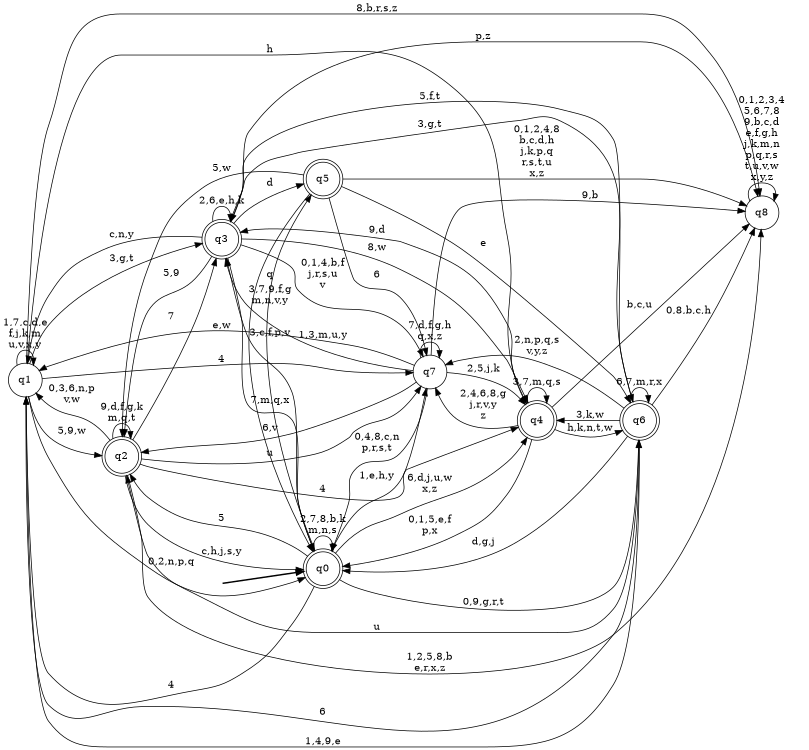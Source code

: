 digraph BlueStar {
__start0 [style = invis, shape = none, label = "", width = 0, height = 0];

rankdir=LR;
size="8,5";

s0 [style="rounded,filled", color="black", fillcolor="white" shape="doublecircle", label="q0"];
s1 [style="filled", color="black", fillcolor="white" shape="circle", label="q1"];
s2 [style="rounded,filled", color="black", fillcolor="white" shape="doublecircle", label="q2"];
s3 [style="rounded,filled", color="black", fillcolor="white" shape="doublecircle", label="q3"];
s4 [style="rounded,filled", color="black", fillcolor="white" shape="doublecircle", label="q4"];
s5 [style="rounded,filled", color="black", fillcolor="white" shape="doublecircle", label="q5"];
s6 [style="rounded,filled", color="black", fillcolor="white" shape="doublecircle", label="q6"];
s7 [style="filled", color="black", fillcolor="white" shape="circle", label="q7"];
s8 [style="filled", color="black", fillcolor="white" shape="circle", label="q8"];
subgraph cluster_main { 
	graph [pad=".75", ranksep="0.15", nodesep="0.15"];
	 style=invis; 
	__start0 -> s0 [penwidth=2];
}
s0 -> s0 [label="2,7,8,b,k\nm,n,s"];
s0 -> s1 [label="4"];
s0 -> s2 [label="5"];
s0 -> s3 [label="3,c,f,p,v"];
s0 -> s4 [label="6,d,j,u,w\nx,z"];
s0 -> s5 [label="q"];
s0 -> s6 [label="0,9,g,r,t"];
s0 -> s7 [label="1,e,h,y"];
s1 -> s0 [label="0,2,n,p,q"];
s1 -> s1 [label="1,7,c,d,e\nf,j,k,m\nu,v,x,y"];
s1 -> s2 [label="5,9,w"];
s1 -> s3 [label="3,g,t"];
s1 -> s4 [label="h"];
s1 -> s6 [label="6"];
s1 -> s7 [label="4"];
s1 -> s8 [label="8,b,r,s,z"];
s2 -> s0 [label="c,h,j,s,y"];
s2 -> s1 [label="0,3,6,n,p\nv,w"];
s2 -> s2 [label="9,d,f,g,k\nm,q,t"];
s2 -> s3 [label="7"];
s2 -> s4 [label="4"];
s2 -> s7 [label="u"];
s2 -> s8 [label="1,2,5,8,b\ne,r,x,z"];
s3 -> s0 [label="7,m,q,x"];
s3 -> s1 [label="c,n,y"];
s3 -> s2 [label="5,9"];
s3 -> s3 [label="2,6,e,h,k"];
s3 -> s4 [label="8,w"];
s3 -> s5 [label="d"];
s3 -> s6 [label="3,g,t"];
s3 -> s7 [label="0,1,4,b,f\nj,r,s,u\nv"];
s3 -> s8 [label="p,z"];
s4 -> s0 [label="0,1,5,e,f\np,x"];
s4 -> s3 [label="9,d"];
s4 -> s4 [label="3,7,m,q,s"];
s4 -> s6 [label="h,k,n,t,w"];
s4 -> s7 [label="2,4,6,8,g\nj,r,v,y\nz"];
s4 -> s8 [label="b,c,u"];
s5 -> s0 [label="3,7,9,f,g\nm,n,v,y"];
s5 -> s2 [label="5,w"];
s5 -> s6 [label="e"];
s5 -> s7 [label="6"];
s5 -> s8 [label="0,1,2,4,8\nb,c,d,h\nj,k,p,q\nr,s,t,u\nx,z"];
s6 -> s0 [label="d,g,j"];
s6 -> s1 [label="1,4,9,e"];
s6 -> s2 [label="u"];
s6 -> s3 [label="5,f,t"];
s6 -> s4 [label="3,k,w"];
s6 -> s6 [label="6,7,m,r,x"];
s6 -> s7 [label="2,n,p,q,s\nv,y,z"];
s6 -> s8 [label="0,8,b,c,h"];
s7 -> s0 [label="0,4,8,c,n\np,r,s,t"];
s7 -> s1 [label="e,w"];
s7 -> s2 [label="6,v"];
s7 -> s3 [label="1,3,m,u,y"];
s7 -> s4 [label="2,5,j,k"];
s7 -> s7 [label="7,d,f,g,h\nq,x,z"];
s7 -> s8 [label="9,b"];
s8 -> s8 [label="0,1,2,3,4\n5,6,7,8\n9,b,c,d\ne,f,g,h\nj,k,m,n\np,q,r,s\nt,u,v,w\nx,y,z"];

}